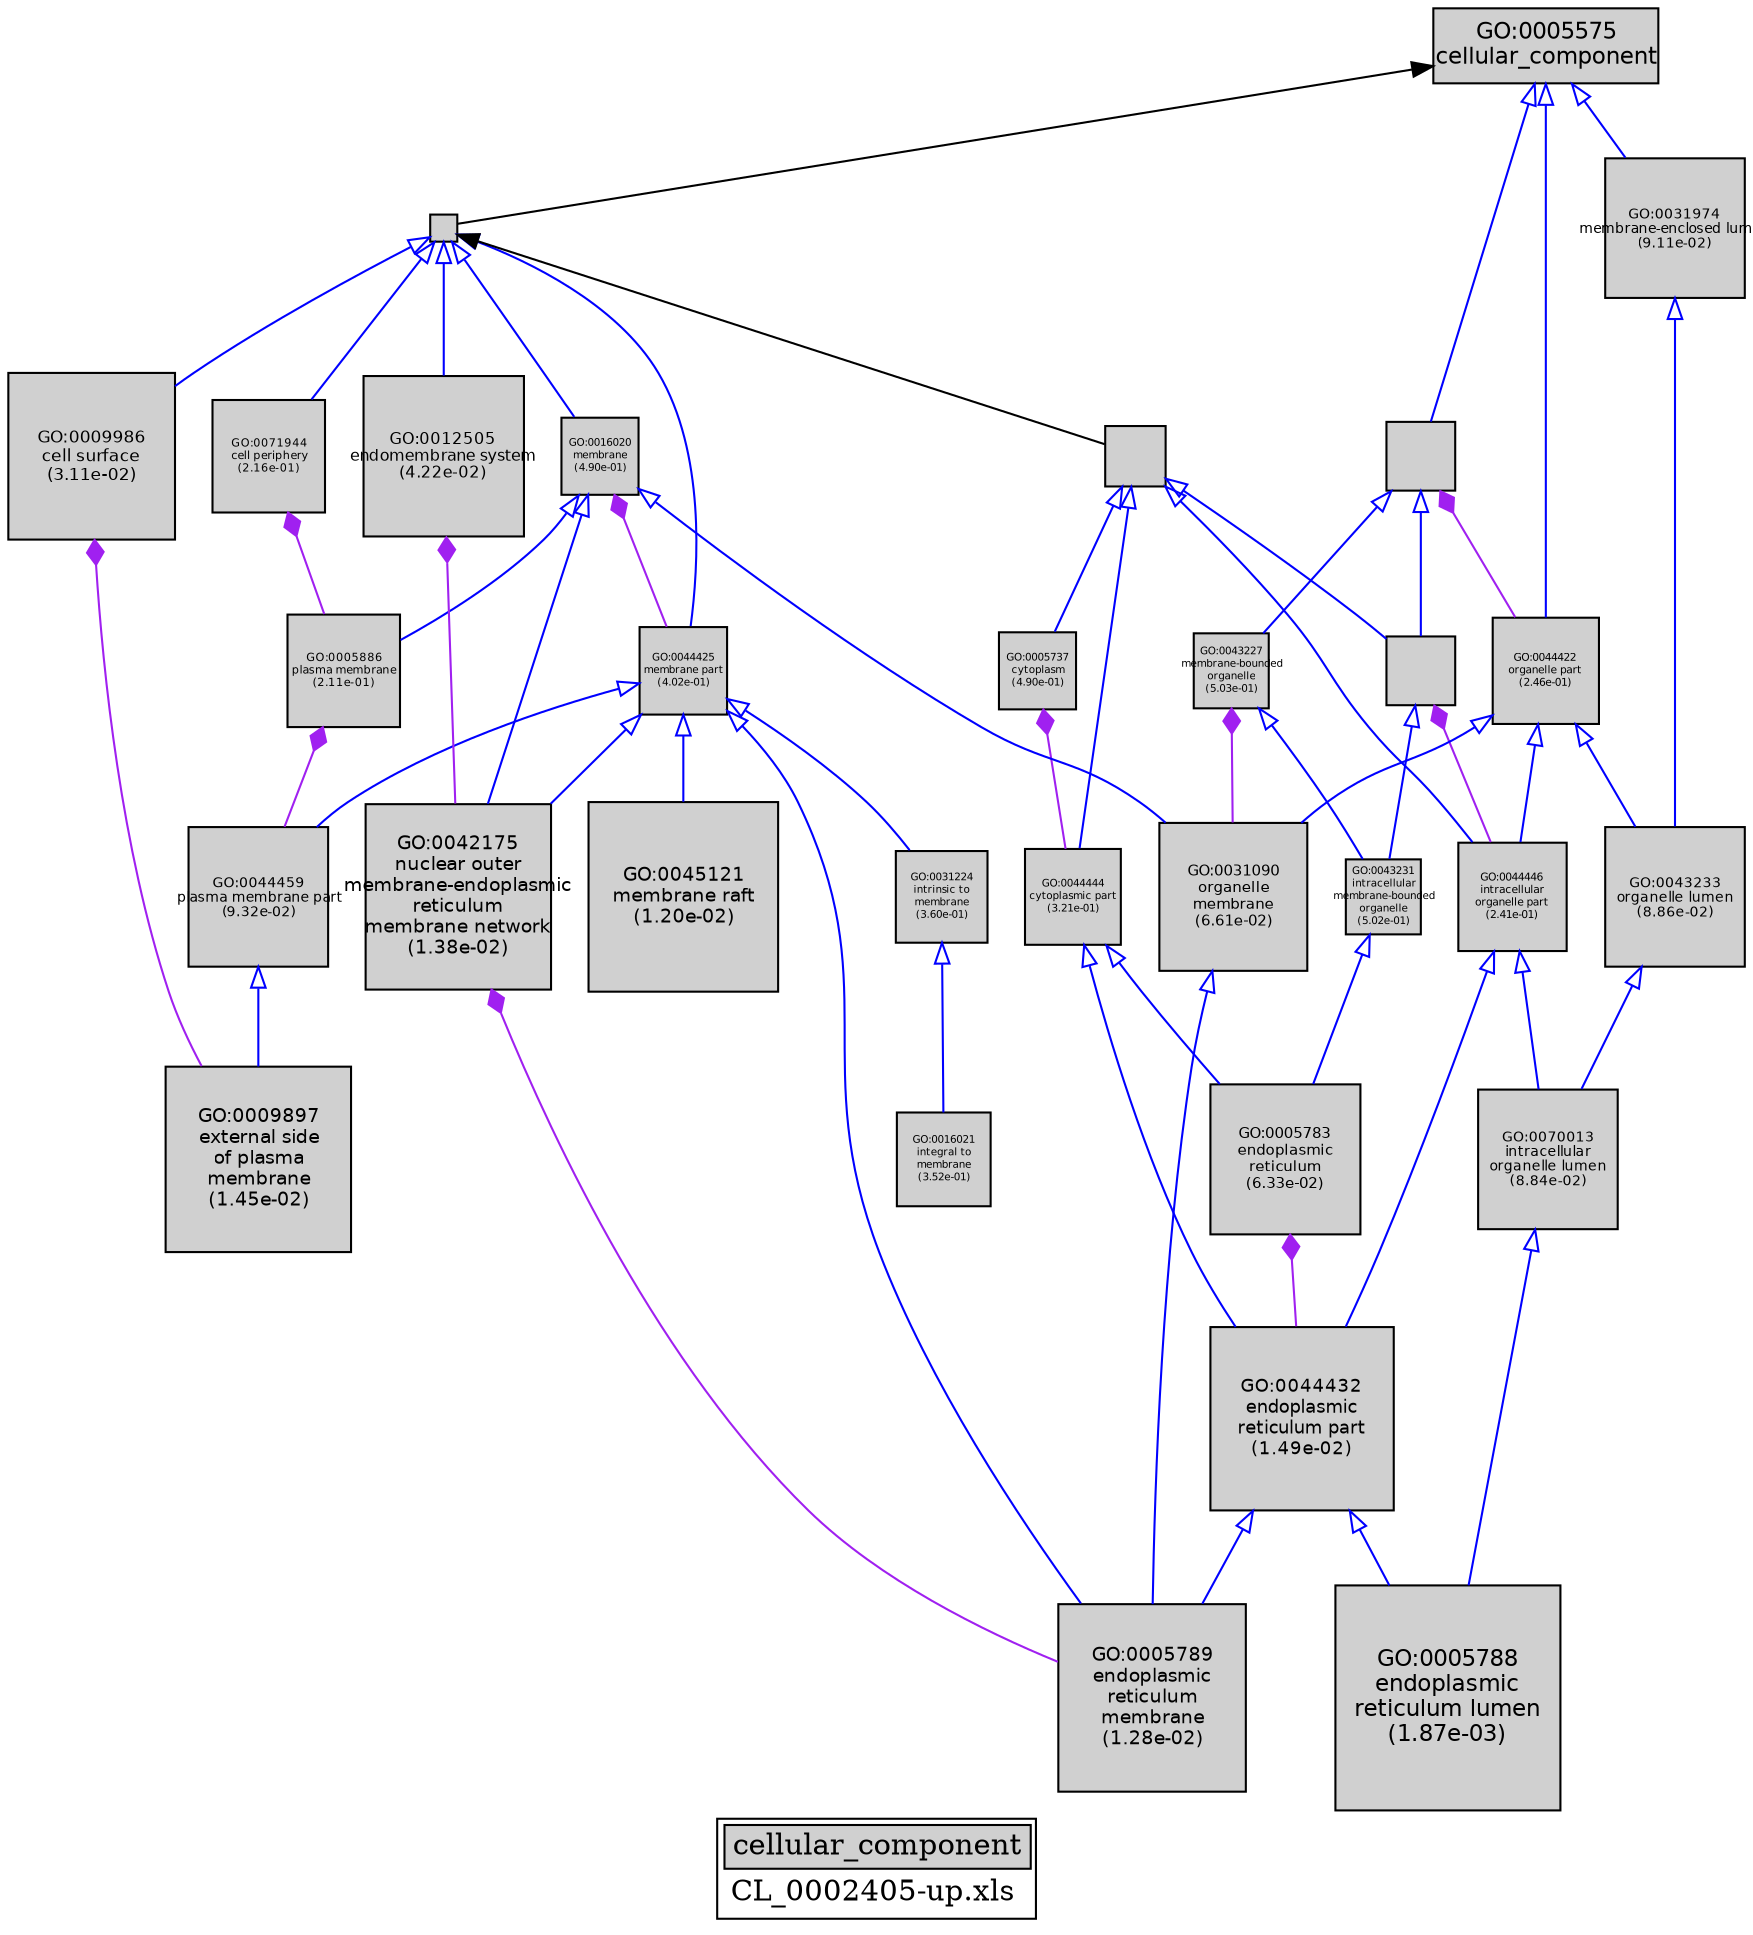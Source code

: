 digraph "cellular_component" {
graph [ bgcolor = "#FFFFFF", label = <<TABLE COLOR="black" BGCOLOR="white"><TR><TD COLSPAN="2" BGCOLOR="#D0D0D0"><FONT COLOR="black">cellular_component</FONT></TD></TR><TR><TD BORDER="0">CL_0002405-up.xls</TD></TR></TABLE>> ];
node [ fontname = "Helvetica" ];

subgraph "nodes" {

node [ style = "filled", fixedsize = "true", width = 1, shape = "box", fontsize = 9, fillcolor = "#D0D0D0", fontcolor = "black", color = "black" ];

"GO:0005737" [ URL = "#GO:0005737", label = <<TABLE BORDER="0"><TR><TD>GO:0005737<BR/>cytoplasm<BR/>(4.90e-01)</TD></TR></TABLE>>, width = 0.513979761194, shape = "box", fontsize = 5.0, height = 0.513979761194 ];
"GO:0005886" [ URL = "#GO:0005886", label = <<TABLE BORDER="0"><TR><TD>GO:0005886<BR/>plasma membrane<BR/>(2.11e-01)</TD></TR></TABLE>>, width = 0.751571113884, shape = "box", fontsize = 5.41131201997, height = 0.751571113884 ];
"GO:0071944" [ URL = "#GO:0071944", label = <<TABLE BORDER="0"><TR><TD>GO:0071944<BR/>cell periphery<BR/>(2.16e-01)</TD></TR></TABLE>>, width = 0.74579842567, shape = "box", fontsize = 5.36974866482, height = 0.74579842567 ];
"GO:0031974" [ URL = "#GO:0031974", label = <<TABLE BORDER="0"><TR><TD>GO:0031974<BR/>membrane-enclosed lumen<BR/>(9.11e-02)</TD></TR></TABLE>>, width = 0.929672868668, shape = "box", fontsize = 6.69364465441, height = 0.929672868668 ];
"GO:0070013" [ URL = "#GO:0070013", label = <<TABLE BORDER="0"><TR><TD>GO:0070013<BR/>intracellular<BR/>organelle lumen<BR/>(8.84e-02)</TD></TR></TABLE>>, width = 0.935519517389, shape = "box", fontsize = 6.7357405252, height = 0.935519517389 ];
"GO:0043226" [ URL = "#GO:0043226", label = "", width = 0.459136626001, shape = "box", height = 0.459136626001 ];
"GO:0031224" [ URL = "#GO:0031224", label = <<TABLE BORDER="0"><TR><TD>GO:0031224<BR/>intrinsic to<BR/>membrane<BR/>(3.60e-01)</TD></TR></TABLE>>, width = 0.611474421596, shape = "box", fontsize = 5.0, height = 0.611474421596 ];
"GO:0044432" [ URL = "#GO:0044432", label = <<TABLE BORDER="0"><TR><TD>GO:0044432<BR/>endoplasmic<BR/>reticulum part<BR/>(1.49e-02)</TD></TR></TABLE>>, width = 1.22878798526, shape = "box", fontsize = 8.84727349391, height = 1.22878798526 ];
"GO:0009986" [ URL = "#GO:0009986", label = <<TABLE BORDER="0"><TR><TD>GO:0009986<BR/>cell surface<BR/>(3.11e-02)</TD></TR></TABLE>>, width = 1.11718960664, shape = "box", fontsize = 8.04376516784, height = 1.11718960664 ];
"GO:0005788" [ URL = "#GO:0005788", label = <<TABLE BORDER="0"><TR><TD>GO:0005788<BR/>endoplasmic<BR/>reticulum lumen<BR/>(1.87e-03)</TD></TR></TABLE>>, width = 1.5, shape = "box", fontsize = 10.8, height = 1.5 ];
"GO:0005783" [ URL = "#GO:0005783", label = <<TABLE BORDER="0"><TR><TD>GO:0005783<BR/>endoplasmic<BR/>reticulum<BR/>(6.33e-02)</TD></TR></TABLE>>, width = 0.997087764402, shape = "box", fontsize = 7.17903190369, height = 0.997087764402 ];
"GO:0043229" [ URL = "#GO:0043229", label = "", width = 0.460242821302, shape = "box", height = 0.460242821302 ];
"GO:0044444" [ URL = "#GO:0044444", label = <<TABLE BORDER="0"><TR><TD>GO:0044444<BR/>cytoplasmic part<BR/>(3.21e-01)</TD></TR></TABLE>>, width = 0.644362803679, shape = "box", fontsize = 5.0, height = 0.644362803679 ];
"GO:0044425" [ URL = "#GO:0044425", label = <<TABLE BORDER="0"><TR><TD>GO:0044425<BR/>membrane part<BR/>(4.02e-01)</TD></TR></TABLE>>, width = 0.578937917901, shape = "box", fontsize = 5.0, height = 0.578937917901 ];
"GO:0016021" [ URL = "#GO:0016021", label = <<TABLE BORDER="0"><TR><TD>GO:0016021<BR/>integral to<BR/>membrane<BR/>(3.52e-01)</TD></TR></TABLE>>, width = 0.618328878757, shape = "box", fontsize = 5.0, height = 0.618328878757 ];
"GO:0044459" [ URL = "#GO:0044459", label = <<TABLE BORDER="0"><TR><TD>GO:0044459<BR/>plasma membrane part<BR/>(9.32e-02)</TD></TR></TABLE>>, width = 0.925378954377, shape = "box", fontsize = 6.66272847152, height = 0.925378954377 ];
"GO:0043227" [ URL = "#GO:0043227", label = <<TABLE BORDER="0"><TR><TD>GO:0043227<BR/>membrane-bounded<BR/>organelle<BR/>(5.03e-01)</TD></TR></TABLE>>, width = 0.505144856939, shape = "box", fontsize = 5.0, height = 0.505144856939 ];
"GO:0044424" [ URL = "#GO:0044424", label = "", width = 0.397837343993, shape = "box", height = 0.397837343993 ];
"GO:0043233" [ URL = "#GO:0043233", label = <<TABLE BORDER="0"><TR><TD>GO:0043233<BR/>organelle lumen<BR/>(8.86e-02)</TD></TR></TABLE>>, width = 0.934982083916, shape = "box", fontsize = 6.7318710042, height = 0.934982083916 ];
"GO:0045121" [ URL = "#GO:0045121", label = <<TABLE BORDER="0"><TR><TD>GO:0045121<BR/>membrane raft<BR/>(1.20e-02)</TD></TR></TABLE>>, width = 1.2601619754, shape = "box", fontsize = 9.07316622291, height = 1.2601619754 ];
"GO:0044446" [ URL = "#GO:0044446", label = <<TABLE BORDER="0"><TR><TD>GO:0044446<BR/>intracellular<BR/>organelle part<BR/>(2.41e-01)</TD></TR></TABLE>>, width = 0.719660972424, shape = "box", fontsize = 5.18155900146, height = 0.719660972424 ];
"GO:0016020" [ URL = "#GO:0016020", label = <<TABLE BORDER="0"><TR><TD>GO:0016020<BR/>membrane<BR/>(4.90e-01)</TD></TR></TABLE>>, width = 0.51437702092, shape = "box", fontsize = 5.0, height = 0.51437702092 ];
"GO:0043231" [ URL = "#GO:0043231", label = <<TABLE BORDER="0"><TR><TD>GO:0043231<BR/>intracellular<BR/>membrane-bounded<BR/>organelle<BR/>(5.02e-01)</TD></TR></TABLE>>, width = 0.505845612175, shape = "box", fontsize = 5.0, height = 0.505845612175 ];
"GO:0009897" [ URL = "#GO:0009897", label = <<TABLE BORDER="0"><TR><TD>GO:0009897<BR/>external side<BR/>of plasma<BR/>membrane<BR/>(1.45e-02)</TD></TR></TABLE>>, width = 1.23309401265, shape = "box", fontsize = 8.87827689105, height = 1.23309401265 ];
"GO:0044464" [ URL = "#GO:0044464", label = "", width = 0.176411986426, shape = "box", height = 0.176411986426 ];
"GO:0031090" [ URL = "#GO:0031090", label = <<TABLE BORDER="0"><TR><TD>GO:0031090<BR/>organelle<BR/>membrane<BR/>(6.61e-02)</TD></TR></TABLE>>, width = 0.989469731187, shape = "box", fontsize = 7.12418206455, height = 0.989469731187 ];
"GO:0012505" [ URL = "#GO:0012505", label = <<TABLE BORDER="0"><TR><TD>GO:0012505<BR/>endomembrane system<BR/>(4.22e-02)</TD></TR></TABLE>>, width = 1.06730138123, shape = "box", fontsize = 7.68456994486, height = 1.06730138123 ];
"GO:0005789" [ URL = "#GO:0005789", label = <<TABLE BORDER="0"><TR><TD>GO:0005789<BR/>endoplasmic<BR/>reticulum<BR/>membrane<BR/>(1.28e-02)</TD></TR></TABLE>>, width = 1.2501636092, shape = "box", fontsize = 9.00117798624, height = 1.2501636092 ];
"GO:0042175" [ URL = "#GO:0042175", label = <<TABLE BORDER="0"><TR><TD>GO:0042175<BR/>nuclear outer<BR/>membrane-endoplasmic<BR/>reticulum<BR/>membrane network<BR/>(1.38e-02)</TD></TR></TABLE>>, width = 1.2400981863, shape = "box", fontsize = 8.92870694134, height = 1.2400981863 ];
"GO:0005575" [ URL = "#GO:0005575", label = <<TABLE BORDER="0"><TR><TD>GO:0005575<BR/>cellular_component</TD></TR></TABLE>>, width = 1.5, shape = "box", fontsize = 10.8 ];
"GO:0044422" [ URL = "#GO:0044422", label = <<TABLE BORDER="0"><TR><TD>GO:0044422<BR/>organelle part<BR/>(2.46e-01)</TD></TR></TABLE>>, width = 0.71462232015, shape = "box", fontsize = 5.14528070508, height = 0.71462232015 ];
}
subgraph "edges" {


edge [ dir = "back", weight = 1 ];
subgraph "regulates" {


edge [ color = "cyan", arrowtail = "none" ];
subgraph "positive" {


edge [ color = "green", arrowtail = "vee" ];
}
subgraph "negative" {


edge [ color = "red", arrowtail = "tee" ];
}
}
subgraph "part_of" {


edge [ color = "purple", arrowtail = "diamond", weight = 2.5 ];
"GO:0043227" -> "GO:0031090";
"GO:0071944" -> "GO:0005886";
"GO:0016020" -> "GO:0044425";
"GO:0043226" -> "GO:0044422";
"GO:0043229" -> "GO:0044446";
"GO:0005886" -> "GO:0044459";
"GO:0005737" -> "GO:0044444";
"GO:0005783" -> "GO:0044432";
"GO:0042175" -> "GO:0005789";
"GO:0012505" -> "GO:0042175";
"GO:0009986" -> "GO:0009897";
}
subgraph "is_a" {


edge [ color = "blue", arrowtail = "empty", weight = 5.0 ];
"GO:0044446" -> "GO:0070013";
"GO:0031090" -> "GO:0005789";
"GO:0043231" -> "GO:0005783";
"GO:0044425" -> "GO:0005789";
"GO:0031224" -> "GO:0016021";
"GO:0044422" -> "GO:0031090";
"GO:0005575" -> "GO:0044422";
"GO:0044425" -> "GO:0044459";
"GO:0043226" -> "GO:0043229";
"GO:0044425" -> "GO:0042175";
"GO:0044432" -> "GO:0005788";
"GO:0043227" -> "GO:0043231";
"GO:0044424" -> "GO:0043229";
"GO:0070013" -> "GO:0005788";
"GO:0044459" -> "GO:0009897";
"GO:0044424" -> "GO:0005737";
"GO:0044464" -> "GO:0009986";
"GO:0016020" -> "GO:0042175";
"GO:0031974" -> "GO:0043233";
"GO:0044464" -> "GO:0044425";
"GO:0044425" -> "GO:0031224";
"GO:0043226" -> "GO:0043227";
"GO:0016020" -> "GO:0005886";
"GO:0044444" -> "GO:0044432";
"GO:0044422" -> "GO:0044446";
"GO:0044464" -> "GO:0016020";
"GO:0044424" -> "GO:0044446";
"GO:0016020" -> "GO:0031090";
"GO:0005575" -> "GO:0043226";
"GO:0044446" -> "GO:0044432";
"GO:0044444" -> "GO:0005783";
"GO:0005575" -> "GO:0031974";
"GO:0044425" -> "GO:0045121";
"GO:0044432" -> "GO:0005789";
"GO:0043229" -> "GO:0043231";
"GO:0044422" -> "GO:0043233";
"GO:0043233" -> "GO:0070013";
"GO:0044424" -> "GO:0044444";
"GO:0044464" -> "GO:0071944";
"GO:0044464" -> "GO:0012505";
}
"GO:0005575" -> "GO:0044464";
"GO:0044464" -> "GO:0044424";
}
}
